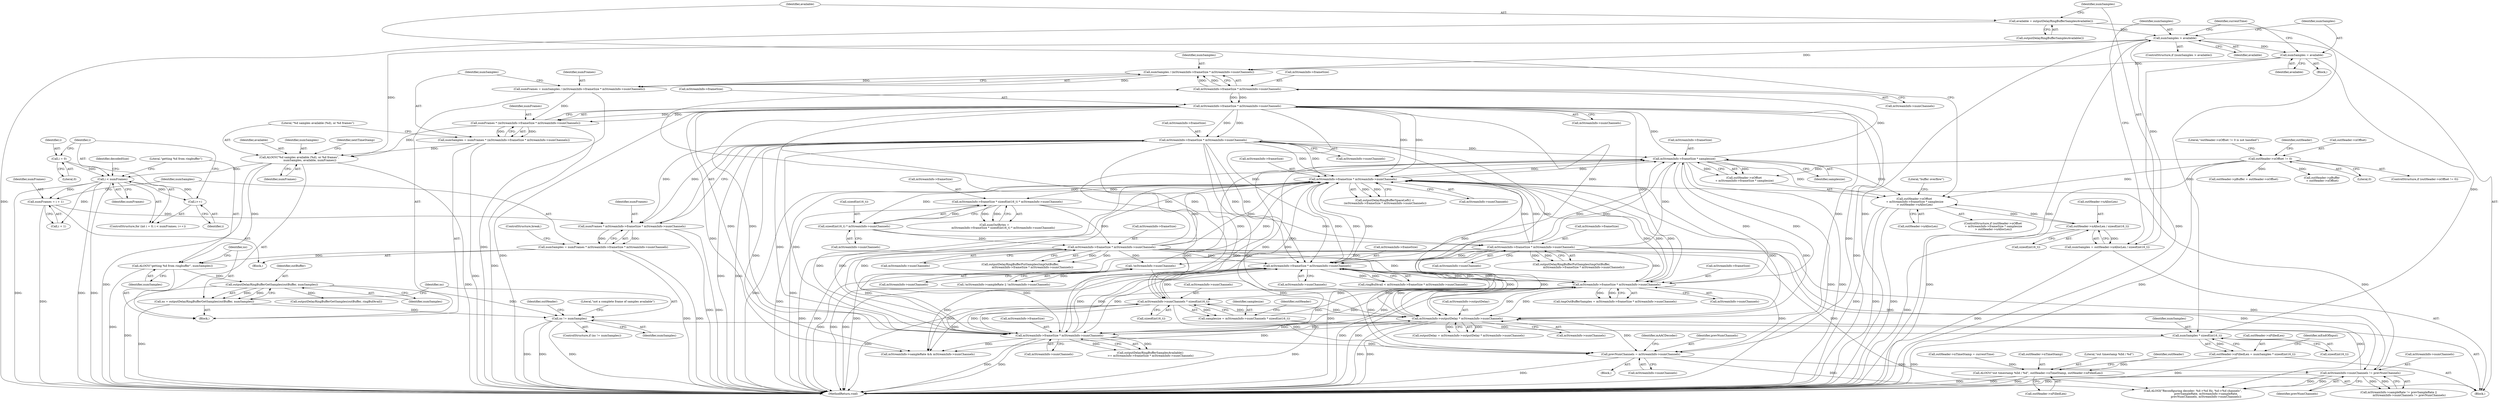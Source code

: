 digraph "0_Android_8e438e153f661e9df8db0ac41d587e940352df06@API" {
"1001281" [label="(Call,numSamples * sizeof(int16_t))"];
"1001102" [label="(Call,numSamples > available)"];
"1001093" [label="(Call,numSamples = outHeader->nAllocLen / sizeof(int16_t))"];
"1001095" [label="(Call,outHeader->nAllocLen / sizeof(int16_t))"];
"1001063" [label="(Call,outHeader->nOffset\n + mStreamInfo->frameSize * samplesize\n > outHeader->nAllocLen)"];
"1001029" [label="(Call,outHeader->nOffset != 0)"];
"1001068" [label="(Call,mStreamInfo->frameSize * samplesize)"];
"1000713" [label="(Call,mStreamInfo->frameSize * mStreamInfo->numChannels)"];
"1000664" [label="(Call,mStreamInfo->frameSize * sizeof(int16_t) * mStreamInfo->numChannels)"];
"1000592" [label="(Call,mStreamInfo->frameSize * mStreamInfo->numChannels)"];
"1000683" [label="(Call,mStreamInfo->frameSize * mStreamInfo->numChannels)"];
"1000668" [label="(Call,sizeof(int16_t) * mStreamInfo->numChannels)"];
"1001353" [label="(Call,mStreamInfo->frameSize * mStreamInfo->numChannels)"];
"1000982" [label="(Call,mStreamInfo->frameSize * mStreamInfo->numChannels)"];
"1001132" [label="(Call,mStreamInfo->frameSize * mStreamInfo->numChannels)"];
"1001121" [label="(Call,mStreamInfo->frameSize * mStreamInfo->numChannels)"];
"1001056" [label="(Call,mStreamInfo->numChannels * sizeof(int16_t))"];
"1000906" [label="(Call,mStreamInfo->outputDelay * mStreamInfo->numChannels)"];
"1000845" [label="(Call,!mStreamInfo->numChannels)"];
"1001009" [label="(Call,mStreamInfo->frameSize * mStreamInfo->numChannels)"];
"1001244" [label="(Call,mStreamInfo->frameSize * mStreamInfo->numChannels)"];
"1000784" [label="(Call,mStreamInfo->numChannels != prevNumChannels)"];
"1000549" [label="(Call,prevNumChannels = mStreamInfo->numChannels)"];
"1001054" [label="(Call,samplesize = mStreamInfo->numChannels * sizeof(int16_t))"];
"1001089" [label="(Call,available = outputDelayRingBufferSamplesAvailable())"];
"1001106" [label="(Call,numSamples = available)"];
"1001262" [label="(Call,ns != numSamples)"];
"1001256" [label="(Call,ns = outputDelayRingBufferGetSamples(outBuffer, numSamples))"];
"1001258" [label="(Call,outputDelayRingBufferGetSamples(outBuffer, numSamples))"];
"1001252" [label="(Call,ALOGV(\"getting %d from ringbuffer\", numSamples))"];
"1001240" [label="(Call,numSamples = numFrames * mStreamInfo->frameSize * mStreamInfo->numChannels)"];
"1001242" [label="(Call,numFrames * mStreamInfo->frameSize * mStreamInfo->numChannels)"];
"1001235" [label="(Call,numFrames = i + 1)"];
"1001165" [label="(Call,i < numFrames)"];
"1001162" [label="(Call,i = 0)"];
"1001168" [label="(Call,i++)"];
"1001139" [label="(Call,ALOGV(\"%d samples available (%d), or %d frames\",\n                        numSamples, available, numFrames))"];
"1001128" [label="(Call,numSamples = numFrames * (mStreamInfo->frameSize * mStreamInfo->numChannels))"];
"1001130" [label="(Call,numFrames * (mStreamInfo->frameSize * mStreamInfo->numChannels))"];
"1001117" [label="(Call,numFrames = numSamples / (mStreamInfo->frameSize * mStreamInfo->numChannels))"];
"1001119" [label="(Call,numSamples / (mStreamInfo->frameSize * mStreamInfo->numChannels))"];
"1001277" [label="(Call,outHeader->nFilledLen = numSamples * sizeof(int16_t))"];
"1001327" [label="(Call,ALOGV(\"out timestamp %lld / %d\", outHeader->nTimeStamp, outHeader->nFilledLen))"];
"1001252" [label="(Call,ALOGV(\"getting %d from ringbuffer\", numSamples))"];
"1001281" [label="(Call,numSamples * sizeof(int16_t))"];
"1000592" [label="(Call,mStreamInfo->frameSize * mStreamInfo->numChannels)"];
"1000910" [label="(Call,mStreamInfo->numChannels)"];
"1001142" [label="(Identifier,available)"];
"1000668" [label="(Call,sizeof(int16_t) * mStreamInfo->numChannels)"];
"1001060" [label="(Call,sizeof(int16_t))"];
"1001279" [label="(Identifier,outHeader)"];
"1001259" [label="(Identifier,outBuffer)"];
"1001236" [label="(Identifier,numFrames)"];
"1001068" [label="(Call,mStreamInfo->frameSize * samplesize)"];
"1001089" [label="(Call,available = outputDelayRingBufferSamplesAvailable())"];
"1000664" [label="(Call,mStreamInfo->frameSize * sizeof(int16_t) * mStreamInfo->numChannels)"];
"1000785" [label="(Call,mStreamInfo->numChannels)"];
"1001310" [label="(Call,outHeader->nTimeStamp = currentTime)"];
"1000714" [label="(Call,mStreamInfo->frameSize)"];
"1000593" [label="(Call,mStreamInfo->frameSize)"];
"1001162" [label="(Call,i = 0)"];
"1001094" [label="(Identifier,numSamples)"];
"1001056" [label="(Call,mStreamInfo->numChannels * sizeof(int16_t))"];
"1001130" [label="(Call,numFrames * (mStreamInfo->frameSize * mStreamInfo->numChannels))"];
"1000788" [label="(Identifier,prevNumChannels)"];
"1000687" [label="(Call,mStreamInfo->numChannels)"];
"1000986" [label="(Call,mStreamInfo->numChannels)"];
"1000555" [label="(Identifier,mAACDecoder)"];
"1001243" [label="(Identifier,numFrames)"];
"1000784" [label="(Call,mStreamInfo->numChannels != prevNumChannels)"];
"1001007" [label="(Call,outputDelayRingBufferSamplesAvailable()\n >= mStreamInfo->frameSize * mStreamInfo->numChannels)"];
"1001090" [label="(Identifier,available)"];
"1001108" [label="(Identifier,available)"];
"1001254" [label="(Identifier,numSamples)"];
"1000147" [label="(Block,)"];
"1001103" [label="(Identifier,numSamples)"];
"1001111" [label="(Identifier,currentTime)"];
"1001115" [label="(Block,)"];
"1001329" [label="(Call,outHeader->nTimeStamp)"];
"1001133" [label="(Call,mStreamInfo->frameSize)"];
"1001099" [label="(Call,sizeof(int16_t))"];
"1001028" [label="(ControlStructure,if (outHeader->nOffset != 0))"];
"1000550" [label="(Identifier,prevNumChannels)"];
"1001167" [label="(Identifier,numFrames)"];
"1001267" [label="(Literal,\"not a complete frame of samples available\")"];
"1001332" [label="(Call,outHeader->nFilledLen)"];
"1000681" [label="(Call,outputDelayRingBufferPutSamples(tmpOutBuffer,\n                            mStreamInfo->frameSize * mStreamInfo->numChannels))"];
"1001263" [label="(Identifier,ns)"];
"1000717" [label="(Call,mStreamInfo->numChannels)"];
"1000551" [label="(Call,mStreamInfo->numChannels)"];
"1001251" [label="(ControlStructure,break;)"];
"1000711" [label="(Call,outputDelayRingBufferPutSamples(tmpOutBuffer,\n                            mStreamInfo->frameSize * mStreamInfo->numChannels))"];
"1000845" [label="(Call,!mStreamInfo->numChannels)"];
"1001143" [label="(Identifier,numFrames)"];
"1001168" [label="(Call,i++)"];
"1001141" [label="(Identifier,numSamples)"];
"1001282" [label="(Identifier,numSamples)"];
"1000906" [label="(Call,mStreamInfo->outputDelay * mStreamInfo->numChannels)"];
"1001101" [label="(ControlStructure,if (numSamples > available))"];
"1001104" [label="(Identifier,available)"];
"1000590" [label="(Call,outputDelayRingBufferSpaceLeft() <\n (mStreamInfo->frameSize * mStreamInfo->numChannels))"];
"1001261" [label="(ControlStructure,if (ns != numSamples))"];
"1001287" [label="(Identifier,mEndOfInput)"];
"1001093" [label="(Call,numSamples = outHeader->nAllocLen / sizeof(int16_t))"];
"1001122" [label="(Call,mStreamInfo->frameSize)"];
"1001262" [label="(Call,ns != numSamples)"];
"1001072" [label="(Identifier,samplesize)"];
"1001283" [label="(Call,sizeof(int16_t))"];
"1001328" [label="(Literal,\"out timestamp %lld / %d\")"];
"1001264" [label="(Identifier,numSamples)"];
"1001336" [label="(Identifier,outHeader)"];
"1001066" [label="(Identifier,outHeader)"];
"1001437" [label="(MethodReturn,void)"];
"1001046" [label="(Call,outHeader->pBuffer + outHeader->nOffset)"];
"1001160" [label="(ControlStructure,for (int i = 0; i < numFrames; i++))"];
"1000983" [label="(Call,mStreamInfo->frameSize)"];
"1001379" [label="(Call,outHeader->pBuffer\n + outHeader->nOffset)"];
"1001055" [label="(Identifier,samplesize)"];
"1000662" [label="(Call,numOutBytes =\n                    mStreamInfo->frameSize * sizeof(int16_t) * mStreamInfo->numChannels)"];
"1001389" [label="(Call,outputDelayRingBufferGetSamples(outBuffer, ringBufAvail))"];
"1001033" [label="(Literal,0)"];
"1001078" [label="(Literal,\"buffer overflow\")"];
"1001030" [label="(Call,outHeader->nOffset)"];
"1001248" [label="(Call,mStreamInfo->numChannels)"];
"1001010" [label="(Call,mStreamInfo->frameSize)"];
"1000907" [label="(Call,mStreamInfo->outputDelay)"];
"1000274" [label="(Call,mStreamInfo->sampleRate && mStreamInfo->numChannels)"];
"1001327" [label="(Call,ALOGV(\"out timestamp %lld / %d\", outHeader->nTimeStamp, outHeader->nFilledLen))"];
"1001120" [label="(Identifier,numSamples)"];
"1001166" [label="(Identifier,i)"];
"1001128" [label="(Call,numSamples = numFrames * (mStreamInfo->frameSize * mStreamInfo->numChannels))"];
"1000980" [label="(Call,tmpOutBufferSamples = mStreamInfo->frameSize * mStreamInfo->numChannels)"];
"1000904" [label="(Call,outputDelay = mStreamInfo->outputDelay * mStreamInfo->numChannels)"];
"1001095" [label="(Call,outHeader->nAllocLen / sizeof(int16_t))"];
"1001253" [label="(Literal,\"getting %d from ringbuffer\")"];
"1001013" [label="(Call,mStreamInfo->numChannels)"];
"1001073" [label="(Call,outHeader->nAllocLen)"];
"1001102" [label="(Call,numSamples > available)"];
"1001054" [label="(Call,samplesize = mStreamInfo->numChannels * sizeof(int16_t))"];
"1000846" [label="(Call,mStreamInfo->numChannels)"];
"1001256" [label="(Call,ns = outputDelayRingBufferGetSamples(outBuffer, numSamples))"];
"1001062" [label="(ControlStructure,if (outHeader->nOffset\n + mStreamInfo->frameSize * samplesize\n > outHeader->nAllocLen))"];
"1001064" [label="(Call,outHeader->nOffset\n + mStreamInfo->frameSize * samplesize)"];
"1001029" [label="(Call,outHeader->nOffset != 0)"];
"1000549" [label="(Call,prevNumChannels = mStreamInfo->numChannels)"];
"1001063" [label="(Call,outHeader->nOffset\n + mStreamInfo->frameSize * samplesize\n > outHeader->nAllocLen)"];
"1001277" [label="(Call,outHeader->nFilledLen = numSamples * sizeof(int16_t))"];
"1001354" [label="(Call,mStreamInfo->frameSize)"];
"1001245" [label="(Call,mStreamInfo->frameSize)"];
"1001106" [label="(Call,numSamples = available)"];
"1001260" [label="(Identifier,numSamples)"];
"1001139" [label="(Call,ALOGV(\"%d samples available (%d), or %d frames\",\n                        numSamples, available, numFrames))"];
"1001132" [label="(Call,mStreamInfo->frameSize * mStreamInfo->numChannels)"];
"1001235" [label="(Call,numFrames = i + 1)"];
"1001165" [label="(Call,i < numFrames)"];
"1001241" [label="(Identifier,numSamples)"];
"1000665" [label="(Call,mStreamInfo->frameSize)"];
"1001242" [label="(Call,numFrames * mStreamInfo->frameSize * mStreamInfo->numChannels)"];
"1001036" [label="(Literal,\"outHeader->nOffset != 0 is not handled\")"];
"1001131" [label="(Identifier,numFrames)"];
"1000683" [label="(Call,mStreamInfo->frameSize * mStreamInfo->numChannels)"];
"1001257" [label="(Identifier,ns)"];
"1000713" [label="(Call,mStreamInfo->frameSize * mStreamInfo->numChannels)"];
"1000671" [label="(Call,mStreamInfo->numChannels)"];
"1001278" [label="(Call,outHeader->nFilledLen)"];
"1001091" [label="(Call,outputDelayRingBufferSamplesAvailable())"];
"1001009" [label="(Call,mStreamInfo->frameSize * mStreamInfo->numChannels)"];
"1000982" [label="(Call,mStreamInfo->frameSize * mStreamInfo->numChannels)"];
"1001125" [label="(Call,mStreamInfo->numChannels)"];
"1001105" [label="(Block,)"];
"1001096" [label="(Call,outHeader->nAllocLen)"];
"1001258" [label="(Call,outputDelayRingBufferGetSamples(outBuffer, numSamples))"];
"1001117" [label="(Call,numFrames = numSamples / (mStreamInfo->frameSize * mStreamInfo->numChannels))"];
"1001173" [label="(Identifier,decodedSize)"];
"1000778" [label="(Call,mStreamInfo->sampleRate != prevSampleRate ||\n                        mStreamInfo->numChannels != prevNumChannels)"];
"1001237" [label="(Call,i + 1)"];
"1001048" [label="(Identifier,outHeader)"];
"1001121" [label="(Call,mStreamInfo->frameSize * mStreamInfo->numChannels)"];
"1001163" [label="(Identifier,i)"];
"1000684" [label="(Call,mStreamInfo->frameSize)"];
"1001357" [label="(Call,mStreamInfo->numChannels)"];
"1001119" [label="(Call,numSamples / (mStreamInfo->frameSize * mStreamInfo->numChannels))"];
"1000790" [label="(Call,ALOGI(\"Reconfiguring decoder: %d->%d Hz, %d->%d channels\",\n                              prevSampleRate, mStreamInfo->sampleRate,\n                              prevNumChannels, mStreamInfo->numChannels))"];
"1001118" [label="(Identifier,numFrames)"];
"1001169" [label="(Identifier,i)"];
"1000596" [label="(Call,mStreamInfo->numChannels)"];
"1001351" [label="(Call,ringBufAvail < mStreamInfo->frameSize * mStreamInfo->numChannels)"];
"1001129" [label="(Identifier,numSamples)"];
"1001207" [label="(Block,)"];
"1000669" [label="(Call,sizeof(int16_t))"];
"1001164" [label="(Literal,0)"];
"1001016" [label="(Block,)"];
"1000840" [label="(Call,!mStreamInfo->sampleRate || !mStreamInfo->numChannels)"];
"1001146" [label="(Identifier,nextTimeStamp)"];
"1001353" [label="(Call,mStreamInfo->frameSize * mStreamInfo->numChannels)"];
"1001136" [label="(Call,mStreamInfo->numChannels)"];
"1001240" [label="(Call,numSamples = numFrames * mStreamInfo->frameSize * mStreamInfo->numChannels)"];
"1001057" [label="(Call,mStreamInfo->numChannels)"];
"1001140" [label="(Literal,\"%d samples available (%d), or %d frames\")"];
"1001069" [label="(Call,mStreamInfo->frameSize)"];
"1001107" [label="(Identifier,numSamples)"];
"1001244" [label="(Call,mStreamInfo->frameSize * mStreamInfo->numChannels)"];
"1001281" -> "1001277"  [label="AST: "];
"1001281" -> "1001283"  [label="CFG: "];
"1001282" -> "1001281"  [label="AST: "];
"1001283" -> "1001281"  [label="AST: "];
"1001277" -> "1001281"  [label="CFG: "];
"1001281" -> "1001437"  [label="DDG: "];
"1001281" -> "1001277"  [label="DDG: "];
"1001102" -> "1001281"  [label="DDG: "];
"1001106" -> "1001281"  [label="DDG: "];
"1001262" -> "1001281"  [label="DDG: "];
"1001102" -> "1001101"  [label="AST: "];
"1001102" -> "1001104"  [label="CFG: "];
"1001103" -> "1001102"  [label="AST: "];
"1001104" -> "1001102"  [label="AST: "];
"1001107" -> "1001102"  [label="CFG: "];
"1001111" -> "1001102"  [label="CFG: "];
"1001102" -> "1001437"  [label="DDG: "];
"1001102" -> "1001437"  [label="DDG: "];
"1001093" -> "1001102"  [label="DDG: "];
"1001089" -> "1001102"  [label="DDG: "];
"1001102" -> "1001106"  [label="DDG: "];
"1001102" -> "1001119"  [label="DDG: "];
"1001102" -> "1001139"  [label="DDG: "];
"1001093" -> "1001016"  [label="AST: "];
"1001093" -> "1001095"  [label="CFG: "];
"1001094" -> "1001093"  [label="AST: "];
"1001095" -> "1001093"  [label="AST: "];
"1001103" -> "1001093"  [label="CFG: "];
"1001093" -> "1001437"  [label="DDG: "];
"1001095" -> "1001093"  [label="DDG: "];
"1001095" -> "1001099"  [label="CFG: "];
"1001096" -> "1001095"  [label="AST: "];
"1001099" -> "1001095"  [label="AST: "];
"1001095" -> "1001437"  [label="DDG: "];
"1001095" -> "1001063"  [label="DDG: "];
"1001063" -> "1001095"  [label="DDG: "];
"1001063" -> "1001062"  [label="AST: "];
"1001063" -> "1001073"  [label="CFG: "];
"1001064" -> "1001063"  [label="AST: "];
"1001073" -> "1001063"  [label="AST: "];
"1001078" -> "1001063"  [label="CFG: "];
"1001090" -> "1001063"  [label="CFG: "];
"1001063" -> "1001437"  [label="DDG: "];
"1001063" -> "1001437"  [label="DDG: "];
"1001063" -> "1001437"  [label="DDG: "];
"1001029" -> "1001063"  [label="DDG: "];
"1001068" -> "1001063"  [label="DDG: "];
"1001068" -> "1001063"  [label="DDG: "];
"1001029" -> "1001028"  [label="AST: "];
"1001029" -> "1001033"  [label="CFG: "];
"1001030" -> "1001029"  [label="AST: "];
"1001033" -> "1001029"  [label="AST: "];
"1001036" -> "1001029"  [label="CFG: "];
"1001048" -> "1001029"  [label="CFG: "];
"1001029" -> "1001437"  [label="DDG: "];
"1001029" -> "1001437"  [label="DDG: "];
"1001029" -> "1001046"  [label="DDG: "];
"1001029" -> "1001064"  [label="DDG: "];
"1001029" -> "1001379"  [label="DDG: "];
"1001068" -> "1001064"  [label="AST: "];
"1001068" -> "1001072"  [label="CFG: "];
"1001069" -> "1001068"  [label="AST: "];
"1001072" -> "1001068"  [label="AST: "];
"1001064" -> "1001068"  [label="CFG: "];
"1001068" -> "1001437"  [label="DDG: "];
"1001068" -> "1001437"  [label="DDG: "];
"1001068" -> "1000592"  [label="DDG: "];
"1001068" -> "1000982"  [label="DDG: "];
"1001068" -> "1001009"  [label="DDG: "];
"1001068" -> "1001064"  [label="DDG: "];
"1001068" -> "1001064"  [label="DDG: "];
"1000713" -> "1001068"  [label="DDG: "];
"1000683" -> "1001068"  [label="DDG: "];
"1001353" -> "1001068"  [label="DDG: "];
"1000982" -> "1001068"  [label="DDG: "];
"1001132" -> "1001068"  [label="DDG: "];
"1001009" -> "1001068"  [label="DDG: "];
"1001244" -> "1001068"  [label="DDG: "];
"1000592" -> "1001068"  [label="DDG: "];
"1001054" -> "1001068"  [label="DDG: "];
"1001068" -> "1001121"  [label="DDG: "];
"1001068" -> "1001353"  [label="DDG: "];
"1000713" -> "1000711"  [label="AST: "];
"1000713" -> "1000717"  [label="CFG: "];
"1000714" -> "1000713"  [label="AST: "];
"1000717" -> "1000713"  [label="AST: "];
"1000711" -> "1000713"  [label="CFG: "];
"1000713" -> "1001437"  [label="DDG: "];
"1000713" -> "1001437"  [label="DDG: "];
"1000713" -> "1000592"  [label="DDG: "];
"1000713" -> "1000592"  [label="DDG: "];
"1000713" -> "1000711"  [label="DDG: "];
"1000713" -> "1000711"  [label="DDG: "];
"1000664" -> "1000713"  [label="DDG: "];
"1000668" -> "1000713"  [label="DDG: "];
"1000713" -> "1000784"  [label="DDG: "];
"1000713" -> "1000790"  [label="DDG: "];
"1000713" -> "1000845"  [label="DDG: "];
"1000713" -> "1000906"  [label="DDG: "];
"1000713" -> "1000982"  [label="DDG: "];
"1000713" -> "1001009"  [label="DDG: "];
"1000713" -> "1001353"  [label="DDG: "];
"1000664" -> "1000662"  [label="AST: "];
"1000664" -> "1000668"  [label="CFG: "];
"1000665" -> "1000664"  [label="AST: "];
"1000668" -> "1000664"  [label="AST: "];
"1000662" -> "1000664"  [label="CFG: "];
"1000664" -> "1001437"  [label="DDG: "];
"1000664" -> "1000662"  [label="DDG: "];
"1000664" -> "1000662"  [label="DDG: "];
"1000592" -> "1000664"  [label="DDG: "];
"1000668" -> "1000664"  [label="DDG: "];
"1000664" -> "1000683"  [label="DDG: "];
"1000592" -> "1000590"  [label="AST: "];
"1000592" -> "1000596"  [label="CFG: "];
"1000593" -> "1000592"  [label="AST: "];
"1000596" -> "1000592"  [label="AST: "];
"1000590" -> "1000592"  [label="CFG: "];
"1000592" -> "1001437"  [label="DDG: "];
"1000592" -> "1001437"  [label="DDG: "];
"1000592" -> "1000590"  [label="DDG: "];
"1000592" -> "1000590"  [label="DDG: "];
"1000683" -> "1000592"  [label="DDG: "];
"1000683" -> "1000592"  [label="DDG: "];
"1001353" -> "1000592"  [label="DDG: "];
"1001353" -> "1000592"  [label="DDG: "];
"1000982" -> "1000592"  [label="DDG: "];
"1000982" -> "1000592"  [label="DDG: "];
"1001132" -> "1000592"  [label="DDG: "];
"1001132" -> "1000592"  [label="DDG: "];
"1001009" -> "1000592"  [label="DDG: "];
"1001009" -> "1000592"  [label="DDG: "];
"1001244" -> "1000592"  [label="DDG: "];
"1001244" -> "1000592"  [label="DDG: "];
"1000784" -> "1000592"  [label="DDG: "];
"1000845" -> "1000592"  [label="DDG: "];
"1001056" -> "1000592"  [label="DDG: "];
"1000906" -> "1000592"  [label="DDG: "];
"1000592" -> "1000668"  [label="DDG: "];
"1000592" -> "1000906"  [label="DDG: "];
"1000592" -> "1000982"  [label="DDG: "];
"1000592" -> "1001009"  [label="DDG: "];
"1000592" -> "1001353"  [label="DDG: "];
"1000683" -> "1000681"  [label="AST: "];
"1000683" -> "1000687"  [label="CFG: "];
"1000684" -> "1000683"  [label="AST: "];
"1000687" -> "1000683"  [label="AST: "];
"1000681" -> "1000683"  [label="CFG: "];
"1000683" -> "1001437"  [label="DDG: "];
"1000683" -> "1001437"  [label="DDG: "];
"1000683" -> "1000681"  [label="DDG: "];
"1000683" -> "1000681"  [label="DDG: "];
"1000668" -> "1000683"  [label="DDG: "];
"1000683" -> "1000784"  [label="DDG: "];
"1000683" -> "1000790"  [label="DDG: "];
"1000683" -> "1000845"  [label="DDG: "];
"1000683" -> "1000906"  [label="DDG: "];
"1000683" -> "1000982"  [label="DDG: "];
"1000683" -> "1001009"  [label="DDG: "];
"1000683" -> "1001353"  [label="DDG: "];
"1000668" -> "1000671"  [label="CFG: "];
"1000669" -> "1000668"  [label="AST: "];
"1000671" -> "1000668"  [label="AST: "];
"1001353" -> "1001351"  [label="AST: "];
"1001353" -> "1001357"  [label="CFG: "];
"1001354" -> "1001353"  [label="AST: "];
"1001357" -> "1001353"  [label="AST: "];
"1001351" -> "1001353"  [label="CFG: "];
"1001353" -> "1001437"  [label="DDG: "];
"1001353" -> "1001437"  [label="DDG: "];
"1001353" -> "1000274"  [label="DDG: "];
"1001353" -> "1000549"  [label="DDG: "];
"1001353" -> "1000906"  [label="DDG: "];
"1001353" -> "1000982"  [label="DDG: "];
"1001353" -> "1001009"  [label="DDG: "];
"1001353" -> "1001351"  [label="DDG: "];
"1001353" -> "1001351"  [label="DDG: "];
"1000982" -> "1001353"  [label="DDG: "];
"1000982" -> "1001353"  [label="DDG: "];
"1001132" -> "1001353"  [label="DDG: "];
"1001132" -> "1001353"  [label="DDG: "];
"1001009" -> "1001353"  [label="DDG: "];
"1001009" -> "1001353"  [label="DDG: "];
"1001244" -> "1001353"  [label="DDG: "];
"1001244" -> "1001353"  [label="DDG: "];
"1001056" -> "1001353"  [label="DDG: "];
"1000906" -> "1001353"  [label="DDG: "];
"1000982" -> "1000980"  [label="AST: "];
"1000982" -> "1000986"  [label="CFG: "];
"1000983" -> "1000982"  [label="AST: "];
"1000986" -> "1000982"  [label="AST: "];
"1000980" -> "1000982"  [label="CFG: "];
"1000982" -> "1001437"  [label="DDG: "];
"1000982" -> "1001437"  [label="DDG: "];
"1000982" -> "1000274"  [label="DDG: "];
"1000982" -> "1000549"  [label="DDG: "];
"1000982" -> "1000906"  [label="DDG: "];
"1000982" -> "1000980"  [label="DDG: "];
"1000982" -> "1000980"  [label="DDG: "];
"1001132" -> "1000982"  [label="DDG: "];
"1001009" -> "1000982"  [label="DDG: "];
"1001244" -> "1000982"  [label="DDG: "];
"1000906" -> "1000982"  [label="DDG: "];
"1000982" -> "1001009"  [label="DDG: "];
"1000982" -> "1001009"  [label="DDG: "];
"1000982" -> "1001056"  [label="DDG: "];
"1001132" -> "1001130"  [label="AST: "];
"1001132" -> "1001136"  [label="CFG: "];
"1001133" -> "1001132"  [label="AST: "];
"1001136" -> "1001132"  [label="AST: "];
"1001130" -> "1001132"  [label="CFG: "];
"1001132" -> "1001437"  [label="DDG: "];
"1001132" -> "1001437"  [label="DDG: "];
"1001132" -> "1000274"  [label="DDG: "];
"1001132" -> "1000549"  [label="DDG: "];
"1001132" -> "1000906"  [label="DDG: "];
"1001132" -> "1001009"  [label="DDG: "];
"1001132" -> "1001009"  [label="DDG: "];
"1001132" -> "1001056"  [label="DDG: "];
"1001132" -> "1001130"  [label="DDG: "];
"1001132" -> "1001130"  [label="DDG: "];
"1001121" -> "1001132"  [label="DDG: "];
"1001121" -> "1001132"  [label="DDG: "];
"1001132" -> "1001244"  [label="DDG: "];
"1001132" -> "1001244"  [label="DDG: "];
"1001121" -> "1001119"  [label="AST: "];
"1001121" -> "1001125"  [label="CFG: "];
"1001122" -> "1001121"  [label="AST: "];
"1001125" -> "1001121"  [label="AST: "];
"1001119" -> "1001121"  [label="CFG: "];
"1001121" -> "1001119"  [label="DDG: "];
"1001121" -> "1001119"  [label="DDG: "];
"1001056" -> "1001121"  [label="DDG: "];
"1001056" -> "1001054"  [label="AST: "];
"1001056" -> "1001060"  [label="CFG: "];
"1001057" -> "1001056"  [label="AST: "];
"1001060" -> "1001056"  [label="AST: "];
"1001054" -> "1001056"  [label="CFG: "];
"1001056" -> "1001437"  [label="DDG: "];
"1001056" -> "1000274"  [label="DDG: "];
"1001056" -> "1000549"  [label="DDG: "];
"1001056" -> "1000906"  [label="DDG: "];
"1001056" -> "1001009"  [label="DDG: "];
"1001056" -> "1001054"  [label="DDG: "];
"1000906" -> "1001056"  [label="DDG: "];
"1001009" -> "1001056"  [label="DDG: "];
"1001244" -> "1001056"  [label="DDG: "];
"1000906" -> "1000904"  [label="AST: "];
"1000906" -> "1000910"  [label="CFG: "];
"1000907" -> "1000906"  [label="AST: "];
"1000910" -> "1000906"  [label="AST: "];
"1000904" -> "1000906"  [label="CFG: "];
"1000906" -> "1001437"  [label="DDG: "];
"1000906" -> "1001437"  [label="DDG: "];
"1000906" -> "1000274"  [label="DDG: "];
"1000906" -> "1000549"  [label="DDG: "];
"1000906" -> "1000904"  [label="DDG: "];
"1000906" -> "1000904"  [label="DDG: "];
"1000845" -> "1000906"  [label="DDG: "];
"1001009" -> "1000906"  [label="DDG: "];
"1001244" -> "1000906"  [label="DDG: "];
"1000784" -> "1000906"  [label="DDG: "];
"1000906" -> "1001009"  [label="DDG: "];
"1000845" -> "1000840"  [label="AST: "];
"1000845" -> "1000846"  [label="CFG: "];
"1000846" -> "1000845"  [label="AST: "];
"1000840" -> "1000845"  [label="CFG: "];
"1000845" -> "1001437"  [label="DDG: "];
"1000845" -> "1000840"  [label="DDG: "];
"1001009" -> "1001007"  [label="AST: "];
"1001009" -> "1001013"  [label="CFG: "];
"1001010" -> "1001009"  [label="AST: "];
"1001013" -> "1001009"  [label="AST: "];
"1001007" -> "1001009"  [label="CFG: "];
"1001009" -> "1001437"  [label="DDG: "];
"1001009" -> "1001437"  [label="DDG: "];
"1001009" -> "1000274"  [label="DDG: "];
"1001009" -> "1000549"  [label="DDG: "];
"1001009" -> "1001007"  [label="DDG: "];
"1001009" -> "1001007"  [label="DDG: "];
"1001244" -> "1001009"  [label="DDG: "];
"1001244" -> "1001009"  [label="DDG: "];
"1001244" -> "1001242"  [label="AST: "];
"1001244" -> "1001248"  [label="CFG: "];
"1001245" -> "1001244"  [label="AST: "];
"1001248" -> "1001244"  [label="AST: "];
"1001242" -> "1001244"  [label="CFG: "];
"1001244" -> "1001437"  [label="DDG: "];
"1001244" -> "1001437"  [label="DDG: "];
"1001244" -> "1000274"  [label="DDG: "];
"1001244" -> "1000549"  [label="DDG: "];
"1001244" -> "1001242"  [label="DDG: "];
"1001244" -> "1001242"  [label="DDG: "];
"1000784" -> "1000778"  [label="AST: "];
"1000784" -> "1000788"  [label="CFG: "];
"1000785" -> "1000784"  [label="AST: "];
"1000788" -> "1000784"  [label="AST: "];
"1000778" -> "1000784"  [label="CFG: "];
"1000784" -> "1001437"  [label="DDG: "];
"1000784" -> "1000778"  [label="DDG: "];
"1000784" -> "1000778"  [label="DDG: "];
"1000549" -> "1000784"  [label="DDG: "];
"1000784" -> "1000790"  [label="DDG: "];
"1000784" -> "1000790"  [label="DDG: "];
"1000549" -> "1000147"  [label="AST: "];
"1000549" -> "1000551"  [label="CFG: "];
"1000550" -> "1000549"  [label="AST: "];
"1000551" -> "1000549"  [label="AST: "];
"1000555" -> "1000549"  [label="CFG: "];
"1000549" -> "1001437"  [label="DDG: "];
"1000549" -> "1000790"  [label="DDG: "];
"1001054" -> "1001016"  [label="AST: "];
"1001055" -> "1001054"  [label="AST: "];
"1001066" -> "1001054"  [label="CFG: "];
"1001054" -> "1001437"  [label="DDG: "];
"1001089" -> "1001016"  [label="AST: "];
"1001089" -> "1001091"  [label="CFG: "];
"1001090" -> "1001089"  [label="AST: "];
"1001091" -> "1001089"  [label="AST: "];
"1001094" -> "1001089"  [label="CFG: "];
"1001089" -> "1001437"  [label="DDG: "];
"1001106" -> "1001105"  [label="AST: "];
"1001106" -> "1001108"  [label="CFG: "];
"1001107" -> "1001106"  [label="AST: "];
"1001108" -> "1001106"  [label="AST: "];
"1001111" -> "1001106"  [label="CFG: "];
"1001106" -> "1001437"  [label="DDG: "];
"1001106" -> "1001119"  [label="DDG: "];
"1001262" -> "1001261"  [label="AST: "];
"1001262" -> "1001264"  [label="CFG: "];
"1001263" -> "1001262"  [label="AST: "];
"1001264" -> "1001262"  [label="AST: "];
"1001267" -> "1001262"  [label="CFG: "];
"1001279" -> "1001262"  [label="CFG: "];
"1001262" -> "1001437"  [label="DDG: "];
"1001262" -> "1001437"  [label="DDG: "];
"1001262" -> "1001437"  [label="DDG: "];
"1001256" -> "1001262"  [label="DDG: "];
"1001258" -> "1001262"  [label="DDG: "];
"1001256" -> "1001115"  [label="AST: "];
"1001256" -> "1001258"  [label="CFG: "];
"1001257" -> "1001256"  [label="AST: "];
"1001258" -> "1001256"  [label="AST: "];
"1001263" -> "1001256"  [label="CFG: "];
"1001256" -> "1001437"  [label="DDG: "];
"1001258" -> "1001256"  [label="DDG: "];
"1001258" -> "1001256"  [label="DDG: "];
"1001258" -> "1001260"  [label="CFG: "];
"1001259" -> "1001258"  [label="AST: "];
"1001260" -> "1001258"  [label="AST: "];
"1001258" -> "1001437"  [label="DDG: "];
"1001252" -> "1001258"  [label="DDG: "];
"1001258" -> "1001389"  [label="DDG: "];
"1001252" -> "1001115"  [label="AST: "];
"1001252" -> "1001254"  [label="CFG: "];
"1001253" -> "1001252"  [label="AST: "];
"1001254" -> "1001252"  [label="AST: "];
"1001257" -> "1001252"  [label="CFG: "];
"1001252" -> "1001437"  [label="DDG: "];
"1001240" -> "1001252"  [label="DDG: "];
"1001139" -> "1001252"  [label="DDG: "];
"1001240" -> "1001207"  [label="AST: "];
"1001240" -> "1001242"  [label="CFG: "];
"1001241" -> "1001240"  [label="AST: "];
"1001242" -> "1001240"  [label="AST: "];
"1001251" -> "1001240"  [label="CFG: "];
"1001240" -> "1001437"  [label="DDG: "];
"1001240" -> "1001437"  [label="DDG: "];
"1001242" -> "1001240"  [label="DDG: "];
"1001242" -> "1001240"  [label="DDG: "];
"1001243" -> "1001242"  [label="AST: "];
"1001242" -> "1001437"  [label="DDG: "];
"1001242" -> "1001437"  [label="DDG: "];
"1001235" -> "1001242"  [label="DDG: "];
"1001235" -> "1001207"  [label="AST: "];
"1001235" -> "1001237"  [label="CFG: "];
"1001236" -> "1001235"  [label="AST: "];
"1001237" -> "1001235"  [label="AST: "];
"1001241" -> "1001235"  [label="CFG: "];
"1001235" -> "1001437"  [label="DDG: "];
"1001165" -> "1001235"  [label="DDG: "];
"1001165" -> "1001160"  [label="AST: "];
"1001165" -> "1001167"  [label="CFG: "];
"1001166" -> "1001165"  [label="AST: "];
"1001167" -> "1001165"  [label="AST: "];
"1001173" -> "1001165"  [label="CFG: "];
"1001253" -> "1001165"  [label="CFG: "];
"1001165" -> "1001437"  [label="DDG: "];
"1001165" -> "1001437"  [label="DDG: "];
"1001165" -> "1001437"  [label="DDG: "];
"1001162" -> "1001165"  [label="DDG: "];
"1001168" -> "1001165"  [label="DDG: "];
"1001139" -> "1001165"  [label="DDG: "];
"1001165" -> "1001168"  [label="DDG: "];
"1001165" -> "1001237"  [label="DDG: "];
"1001162" -> "1001160"  [label="AST: "];
"1001162" -> "1001164"  [label="CFG: "];
"1001163" -> "1001162"  [label="AST: "];
"1001164" -> "1001162"  [label="AST: "];
"1001166" -> "1001162"  [label="CFG: "];
"1001168" -> "1001160"  [label="AST: "];
"1001168" -> "1001169"  [label="CFG: "];
"1001169" -> "1001168"  [label="AST: "];
"1001166" -> "1001168"  [label="CFG: "];
"1001139" -> "1001115"  [label="AST: "];
"1001139" -> "1001143"  [label="CFG: "];
"1001140" -> "1001139"  [label="AST: "];
"1001141" -> "1001139"  [label="AST: "];
"1001142" -> "1001139"  [label="AST: "];
"1001143" -> "1001139"  [label="AST: "];
"1001146" -> "1001139"  [label="CFG: "];
"1001139" -> "1001437"  [label="DDG: "];
"1001139" -> "1001437"  [label="DDG: "];
"1001128" -> "1001139"  [label="DDG: "];
"1001130" -> "1001139"  [label="DDG: "];
"1001128" -> "1001115"  [label="AST: "];
"1001128" -> "1001130"  [label="CFG: "];
"1001129" -> "1001128"  [label="AST: "];
"1001130" -> "1001128"  [label="AST: "];
"1001140" -> "1001128"  [label="CFG: "];
"1001128" -> "1001437"  [label="DDG: "];
"1001130" -> "1001128"  [label="DDG: "];
"1001130" -> "1001128"  [label="DDG: "];
"1001131" -> "1001130"  [label="AST: "];
"1001130" -> "1001437"  [label="DDG: "];
"1001117" -> "1001130"  [label="DDG: "];
"1001117" -> "1001115"  [label="AST: "];
"1001117" -> "1001119"  [label="CFG: "];
"1001118" -> "1001117"  [label="AST: "];
"1001119" -> "1001117"  [label="AST: "];
"1001129" -> "1001117"  [label="CFG: "];
"1001117" -> "1001437"  [label="DDG: "];
"1001119" -> "1001117"  [label="DDG: "];
"1001119" -> "1001117"  [label="DDG: "];
"1001120" -> "1001119"  [label="AST: "];
"1001277" -> "1001016"  [label="AST: "];
"1001278" -> "1001277"  [label="AST: "];
"1001287" -> "1001277"  [label="CFG: "];
"1001277" -> "1001437"  [label="DDG: "];
"1001277" -> "1001327"  [label="DDG: "];
"1001327" -> "1001016"  [label="AST: "];
"1001327" -> "1001332"  [label="CFG: "];
"1001328" -> "1001327"  [label="AST: "];
"1001329" -> "1001327"  [label="AST: "];
"1001332" -> "1001327"  [label="AST: "];
"1001336" -> "1001327"  [label="CFG: "];
"1001327" -> "1001437"  [label="DDG: "];
"1001327" -> "1001437"  [label="DDG: "];
"1001327" -> "1001437"  [label="DDG: "];
"1001310" -> "1001327"  [label="DDG: "];
}
